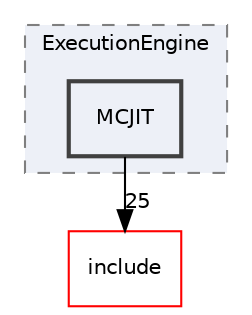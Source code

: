 digraph "lib/ExecutionEngine/MCJIT"
{
 // LATEX_PDF_SIZE
  bgcolor="transparent";
  edge [fontname="Helvetica",fontsize="10",labelfontname="Helvetica",labelfontsize="10"];
  node [fontname="Helvetica",fontsize="10",shape="box"];
  compound=true
  subgraph clusterdir_9ff4c6dc1720636682ab045c894e9bc5 {
    graph [ bgcolor="#edf0f7", pencolor="grey50", style="filled,dashed,", label="ExecutionEngine", fontname="Helvetica", fontsize="10", URL="dir_9ff4c6dc1720636682ab045c894e9bc5.html"]
  dir_f6bf5a9059ffffaa95dc7b2d70a6f1d4 [label="MCJIT", style="filled,bold,", fillcolor="#edf0f7", color="grey25", URL="dir_f6bf5a9059ffffaa95dc7b2d70a6f1d4.html"];
  }
  dir_d44c64559bbebec7f509842c48db8b23 [label="include", style="", fillcolor="#edf0f7", color="red", URL="dir_d44c64559bbebec7f509842c48db8b23.html"];
  dir_f6bf5a9059ffffaa95dc7b2d70a6f1d4->dir_d44c64559bbebec7f509842c48db8b23 [headlabel="25", labeldistance=1.5 headhref="dir_000120_000082.html"];
}
